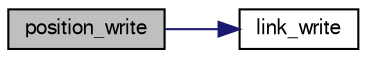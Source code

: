 digraph "position_write"
{
 // LATEX_PDF_SIZE
  bgcolor="transparent";
  edge [fontname="FreeSans",fontsize="10",labelfontname="FreeSans",labelfontsize="10"];
  node [fontname="FreeSans",fontsize="10",shape=record];
  rankdir="LR";
  Node1 [label="position_write",height=0.2,width=0.4,color="black", fillcolor="grey75", style="filled", fontcolor="black",tooltip="Write a position."];
  Node1 -> Node2 [color="midnightblue",fontsize="10",style="solid",fontname="FreeSans"];
  Node2 [label="link_write",height=0.2,width=0.4,color="black",URL="$book_8c.html#a9f1fe50f540a076dbb42e68bdc5d4904",tooltip="write a link."];
}
